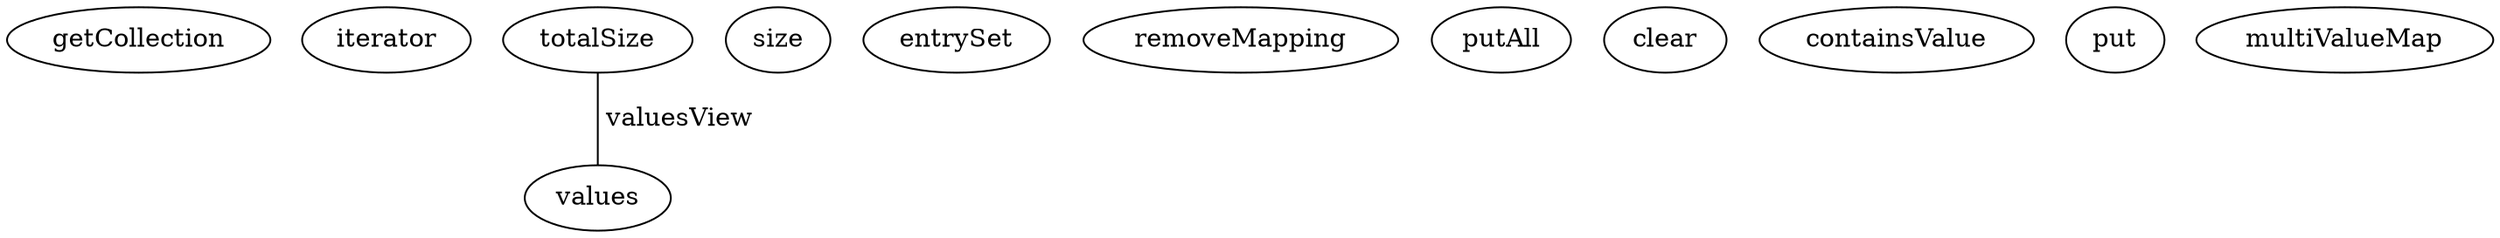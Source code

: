 digraph G {
getCollection;
iterator;
totalSize;
size;
entrySet;
removeMapping;
putAll;
values;
clear;
containsValue;
put;
multiValueMap;
totalSize -> values [label=" valuesView", dir=none];
}
